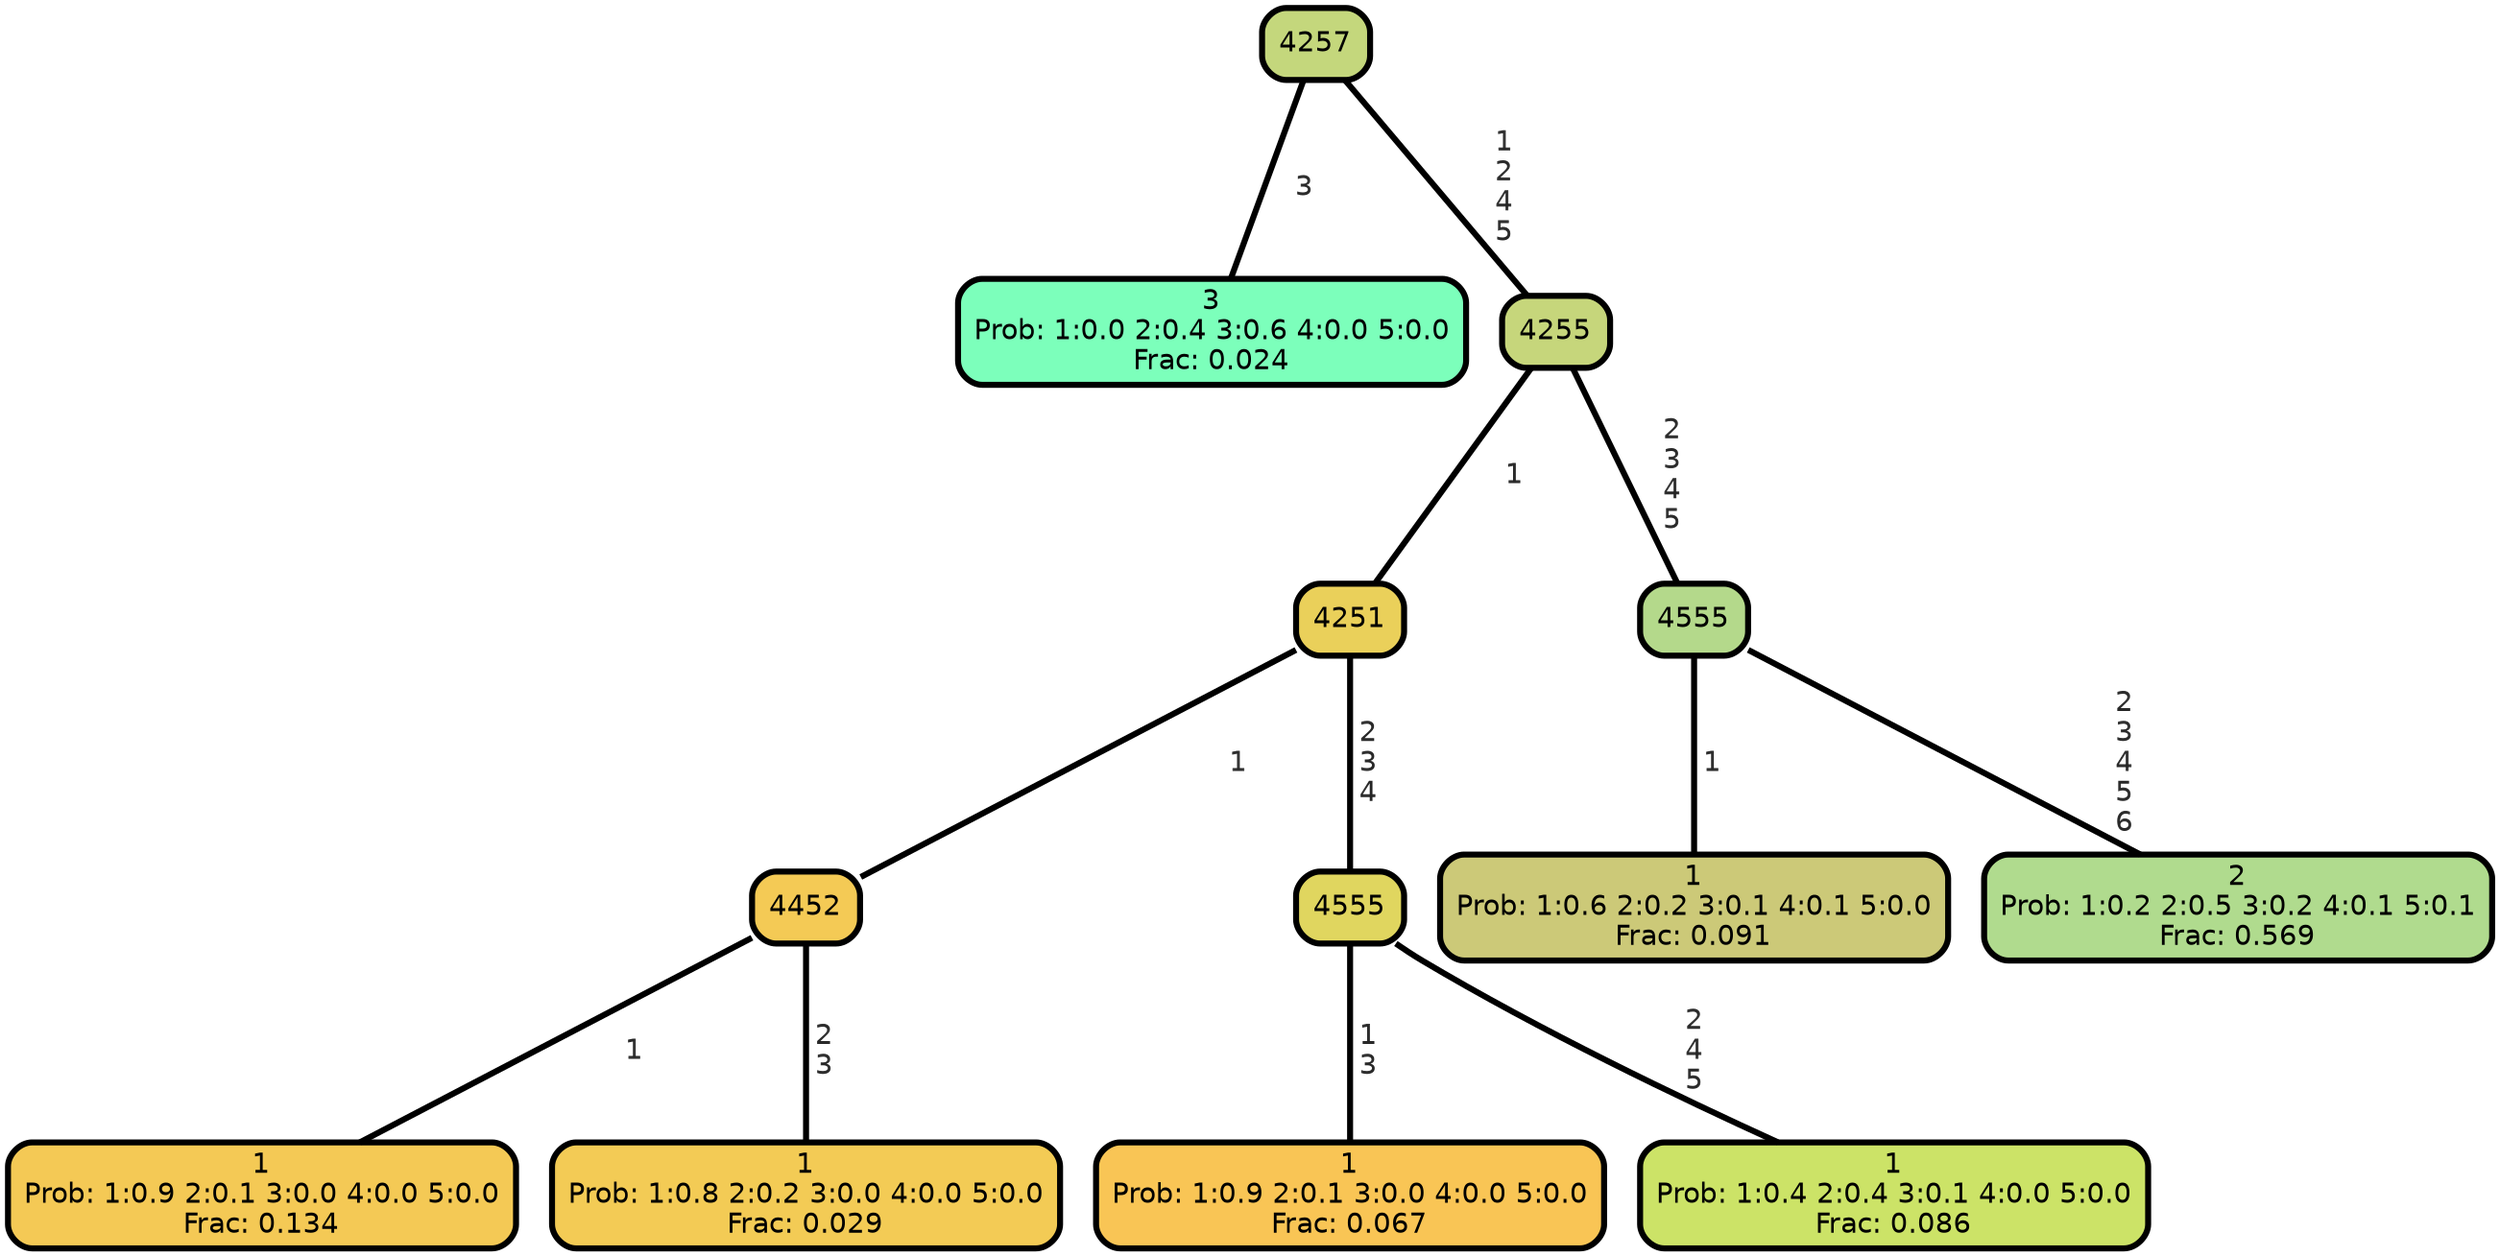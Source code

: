 graph Tree {
node [shape=box, style="filled, rounded",color="black",penwidth="3",fontcolor="black",                 fontname=helvetica] ;
graph [ranksep="0 equally", splines=straight,                 bgcolor=transparent, dpi=200] ;
edge [fontname=helvetica, fontweight=bold,fontcolor=grey14,color=black] ;
0 [label="3
Prob: 1:0.0 2:0.4 3:0.6 4:0.0 5:0.0
Frac: 0.024", fillcolor="#7cffbb"] ;
1 [label="4257", fillcolor="#c4d77c"] ;
2 [label="1
Prob: 1:0.9 2:0.1 3:0.0 4:0.0 5:0.0
Frac: 0.134", fillcolor="#f4c955"] ;
3 [label="4452", fillcolor="#f4ca55"] ;
4 [label="1
Prob: 1:0.8 2:0.2 3:0.0 4:0.0 5:0.0
Frac: 0.029", fillcolor="#f3cb55"] ;
5 [label="4251", fillcolor="#ead05a"] ;
6 [label="1
Prob: 1:0.9 2:0.1 3:0.0 4:0.0 5:0.0
Frac: 0.067", fillcolor="#f9c555"] ;
7 [label="4555", fillcolor="#e0d65f"] ;
8 [label="1
Prob: 1:0.4 2:0.4 3:0.1 4:0.0 5:0.0
Frac: 0.086", fillcolor="#cce367"] ;
9 [label="4255", fillcolor="#c6d67b"] ;
10 [label="1
Prob: 1:0.6 2:0.2 3:0.1 4:0.1 5:0.0
Frac: 0.091", fillcolor="#ccc978"] ;
11 [label="4555", fillcolor="#b4d98b"] ;
12 [label="2
Prob: 1:0.2 2:0.5 3:0.2 4:0.1 5:0.1
Frac: 0.569", fillcolor="#b0db8e"] ;
1 -- 0 [label=" 3",penwidth=3] ;
1 -- 9 [label=" 1\n 2\n 4\n 5",penwidth=3] ;
3 -- 2 [label=" 1",penwidth=3] ;
3 -- 4 [label=" 2\n 3",penwidth=3] ;
5 -- 3 [label=" 1",penwidth=3] ;
5 -- 7 [label=" 2\n 3\n 4",penwidth=3] ;
7 -- 6 [label=" 1\n 3",penwidth=3] ;
7 -- 8 [label=" 2\n 4\n 5",penwidth=3] ;
9 -- 5 [label=" 1",penwidth=3] ;
9 -- 11 [label=" 2\n 3\n 4\n 5",penwidth=3] ;
11 -- 10 [label=" 1",penwidth=3] ;
11 -- 12 [label=" 2\n 3\n 4\n 5\n 6",penwidth=3] ;
{rank = same;}}